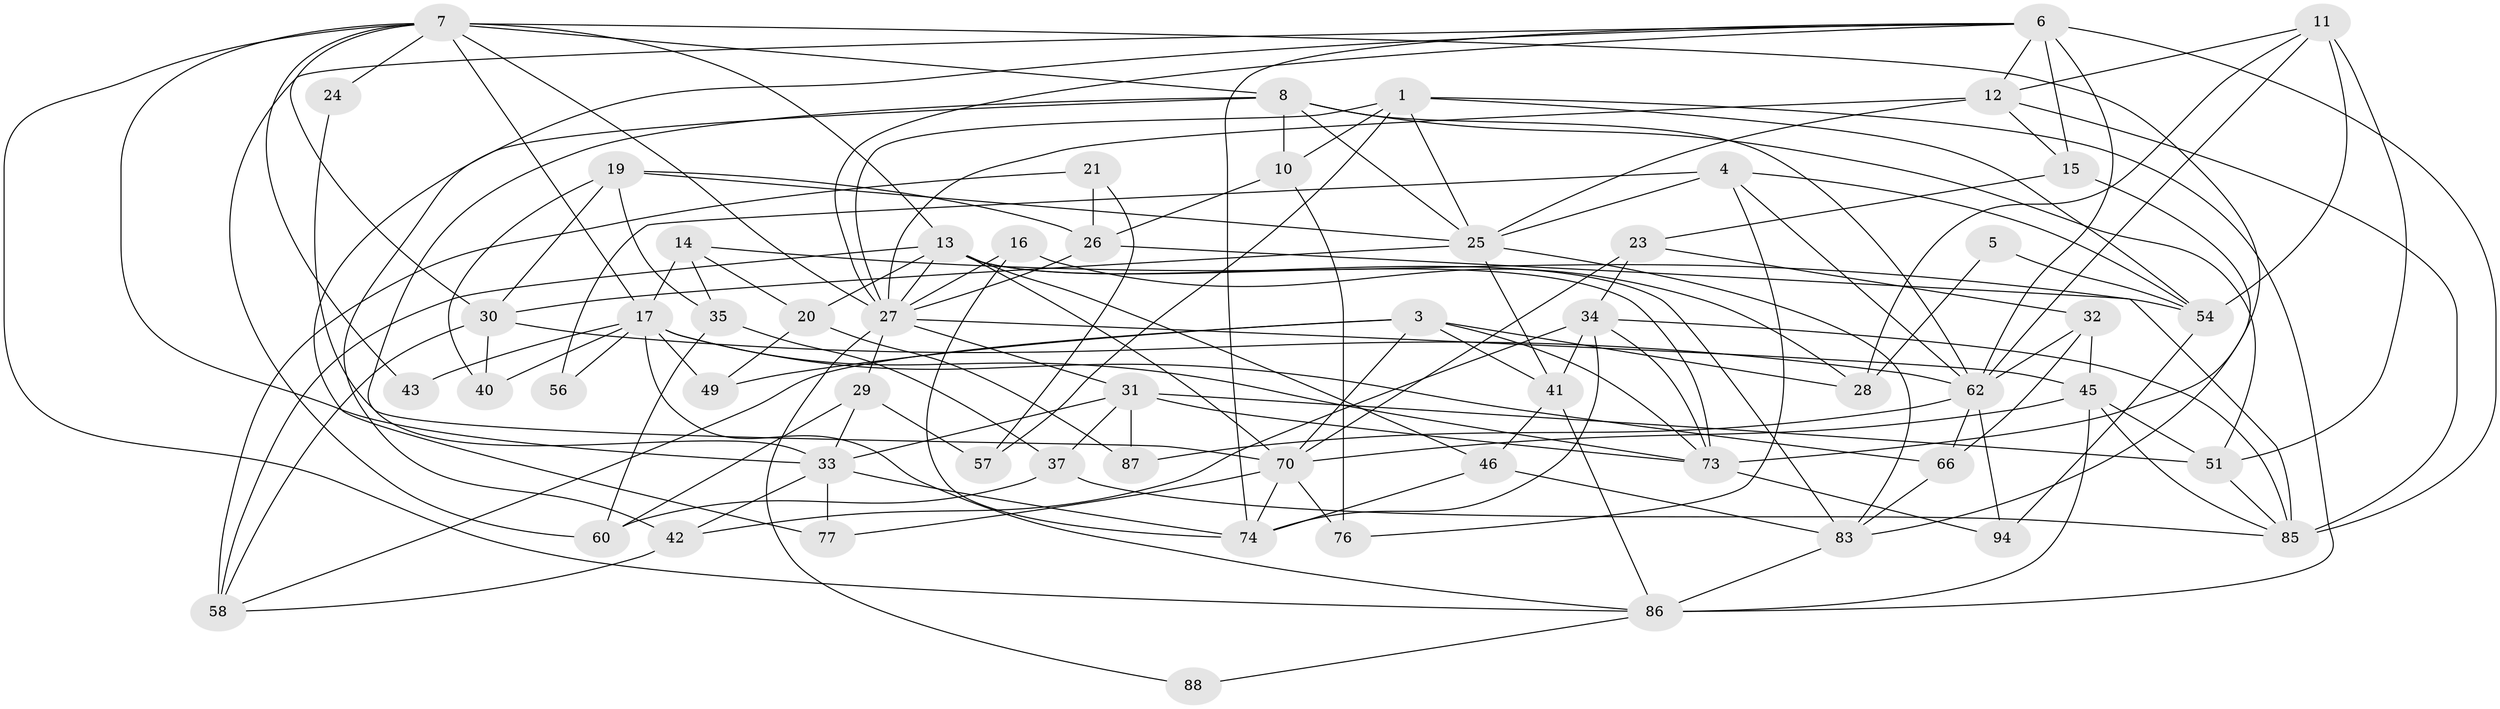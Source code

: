// original degree distribution, {2: 0.1134020618556701, 6: 0.12371134020618557, 4: 0.28865979381443296, 5: 0.1134020618556701, 3: 0.30927835051546393, 8: 0.020618556701030927, 7: 0.030927835051546393}
// Generated by graph-tools (version 1.1) at 2025/11/02/27/25 16:11:24]
// undirected, 58 vertices, 147 edges
graph export_dot {
graph [start="1"]
  node [color=gray90,style=filled];
  1 [super="+2"];
  3 [super="+9"];
  4 [super="+48"];
  5;
  6 [super="+18"];
  7 [super="+78"];
  8 [super="+22"];
  10 [super="+52"];
  11 [super="+68"];
  12 [super="+44"];
  13 [super="+96"];
  14 [super="+63"];
  15 [super="+67"];
  16;
  17 [super="+72"];
  19 [super="+36"];
  20 [super="+59"];
  21;
  23 [super="+50"];
  24;
  25 [super="+38"];
  26 [super="+97"];
  27 [super="+53"];
  28 [super="+90"];
  29;
  30 [super="+61"];
  31 [super="+71"];
  32;
  33 [super="+39"];
  34 [super="+75"];
  35;
  37;
  40;
  41 [super="+47"];
  42 [super="+81"];
  43;
  45 [super="+69"];
  46 [super="+55"];
  49;
  51;
  54 [super="+89"];
  56;
  57;
  58 [super="+65"];
  60 [super="+64"];
  62 [super="+80"];
  66 [super="+79"];
  70 [super="+84"];
  73 [super="+82"];
  74 [super="+91"];
  76;
  77;
  83 [super="+93"];
  85 [super="+95"];
  86 [super="+92"];
  87;
  88;
  94;
  1 -- 57;
  1 -- 54;
  1 -- 86;
  1 -- 25;
  1 -- 10;
  1 -- 27;
  3 -- 28;
  3 -- 70;
  3 -- 41;
  3 -- 49;
  3 -- 58;
  3 -- 73;
  4 -- 25;
  4 -- 54;
  4 -- 56;
  4 -- 76;
  4 -- 62;
  5 -- 54;
  5 -- 28;
  6 -- 85 [weight=2];
  6 -- 15 [weight=2];
  6 -- 74;
  6 -- 12;
  6 -- 77;
  6 -- 62;
  6 -- 60;
  6 -- 27;
  7 -- 27;
  7 -- 8;
  7 -- 13;
  7 -- 33;
  7 -- 30;
  7 -- 17;
  7 -- 86;
  7 -- 24;
  7 -- 43;
  7 -- 73;
  8 -- 33;
  8 -- 51;
  8 -- 42;
  8 -- 25;
  8 -- 10;
  8 -- 62;
  10 -- 76;
  10 -- 26;
  11 -- 51;
  11 -- 54;
  11 -- 12;
  11 -- 28;
  11 -- 62;
  12 -- 25;
  12 -- 15;
  12 -- 27;
  12 -- 85;
  13 -- 70;
  13 -- 83;
  13 -- 20;
  13 -- 27;
  13 -- 73;
  13 -- 58;
  13 -- 46;
  14 -- 20;
  14 -- 54;
  14 -- 35;
  14 -- 17;
  15 -- 83;
  15 -- 23;
  16 -- 74;
  16 -- 27;
  16 -- 28;
  17 -- 43;
  17 -- 49;
  17 -- 66 [weight=2];
  17 -- 73;
  17 -- 86;
  17 -- 40;
  17 -- 56;
  19 -- 40;
  19 -- 30 [weight=2];
  19 -- 25;
  19 -- 35;
  19 -- 26;
  20 -- 87;
  20 -- 49;
  21 -- 58;
  21 -- 26;
  21 -- 57;
  23 -- 32;
  23 -- 34;
  23 -- 70;
  24 -- 70;
  25 -- 41;
  25 -- 83;
  25 -- 30;
  26 -- 27;
  26 -- 85;
  27 -- 45;
  27 -- 29;
  27 -- 88;
  27 -- 31;
  29 -- 60;
  29 -- 57;
  29 -- 33;
  30 -- 62;
  30 -- 58;
  30 -- 40;
  31 -- 73;
  31 -- 37;
  31 -- 51;
  31 -- 33 [weight=2];
  31 -- 87;
  32 -- 62;
  32 -- 45;
  32 -- 66;
  33 -- 77;
  33 -- 74;
  33 -- 42;
  34 -- 74;
  34 -- 41;
  34 -- 85;
  34 -- 42;
  34 -- 73;
  35 -- 37;
  35 -- 60;
  37 -- 85;
  37 -- 60;
  41 -- 46;
  41 -- 86;
  42 -- 58;
  45 -- 51;
  45 -- 70;
  45 -- 85;
  45 -- 86;
  46 -- 74;
  46 -- 83;
  51 -- 85;
  54 -- 94;
  62 -- 87;
  62 -- 94;
  62 -- 66;
  66 -- 83;
  70 -- 74;
  70 -- 76;
  70 -- 77;
  73 -- 94;
  83 -- 86;
  86 -- 88;
}
